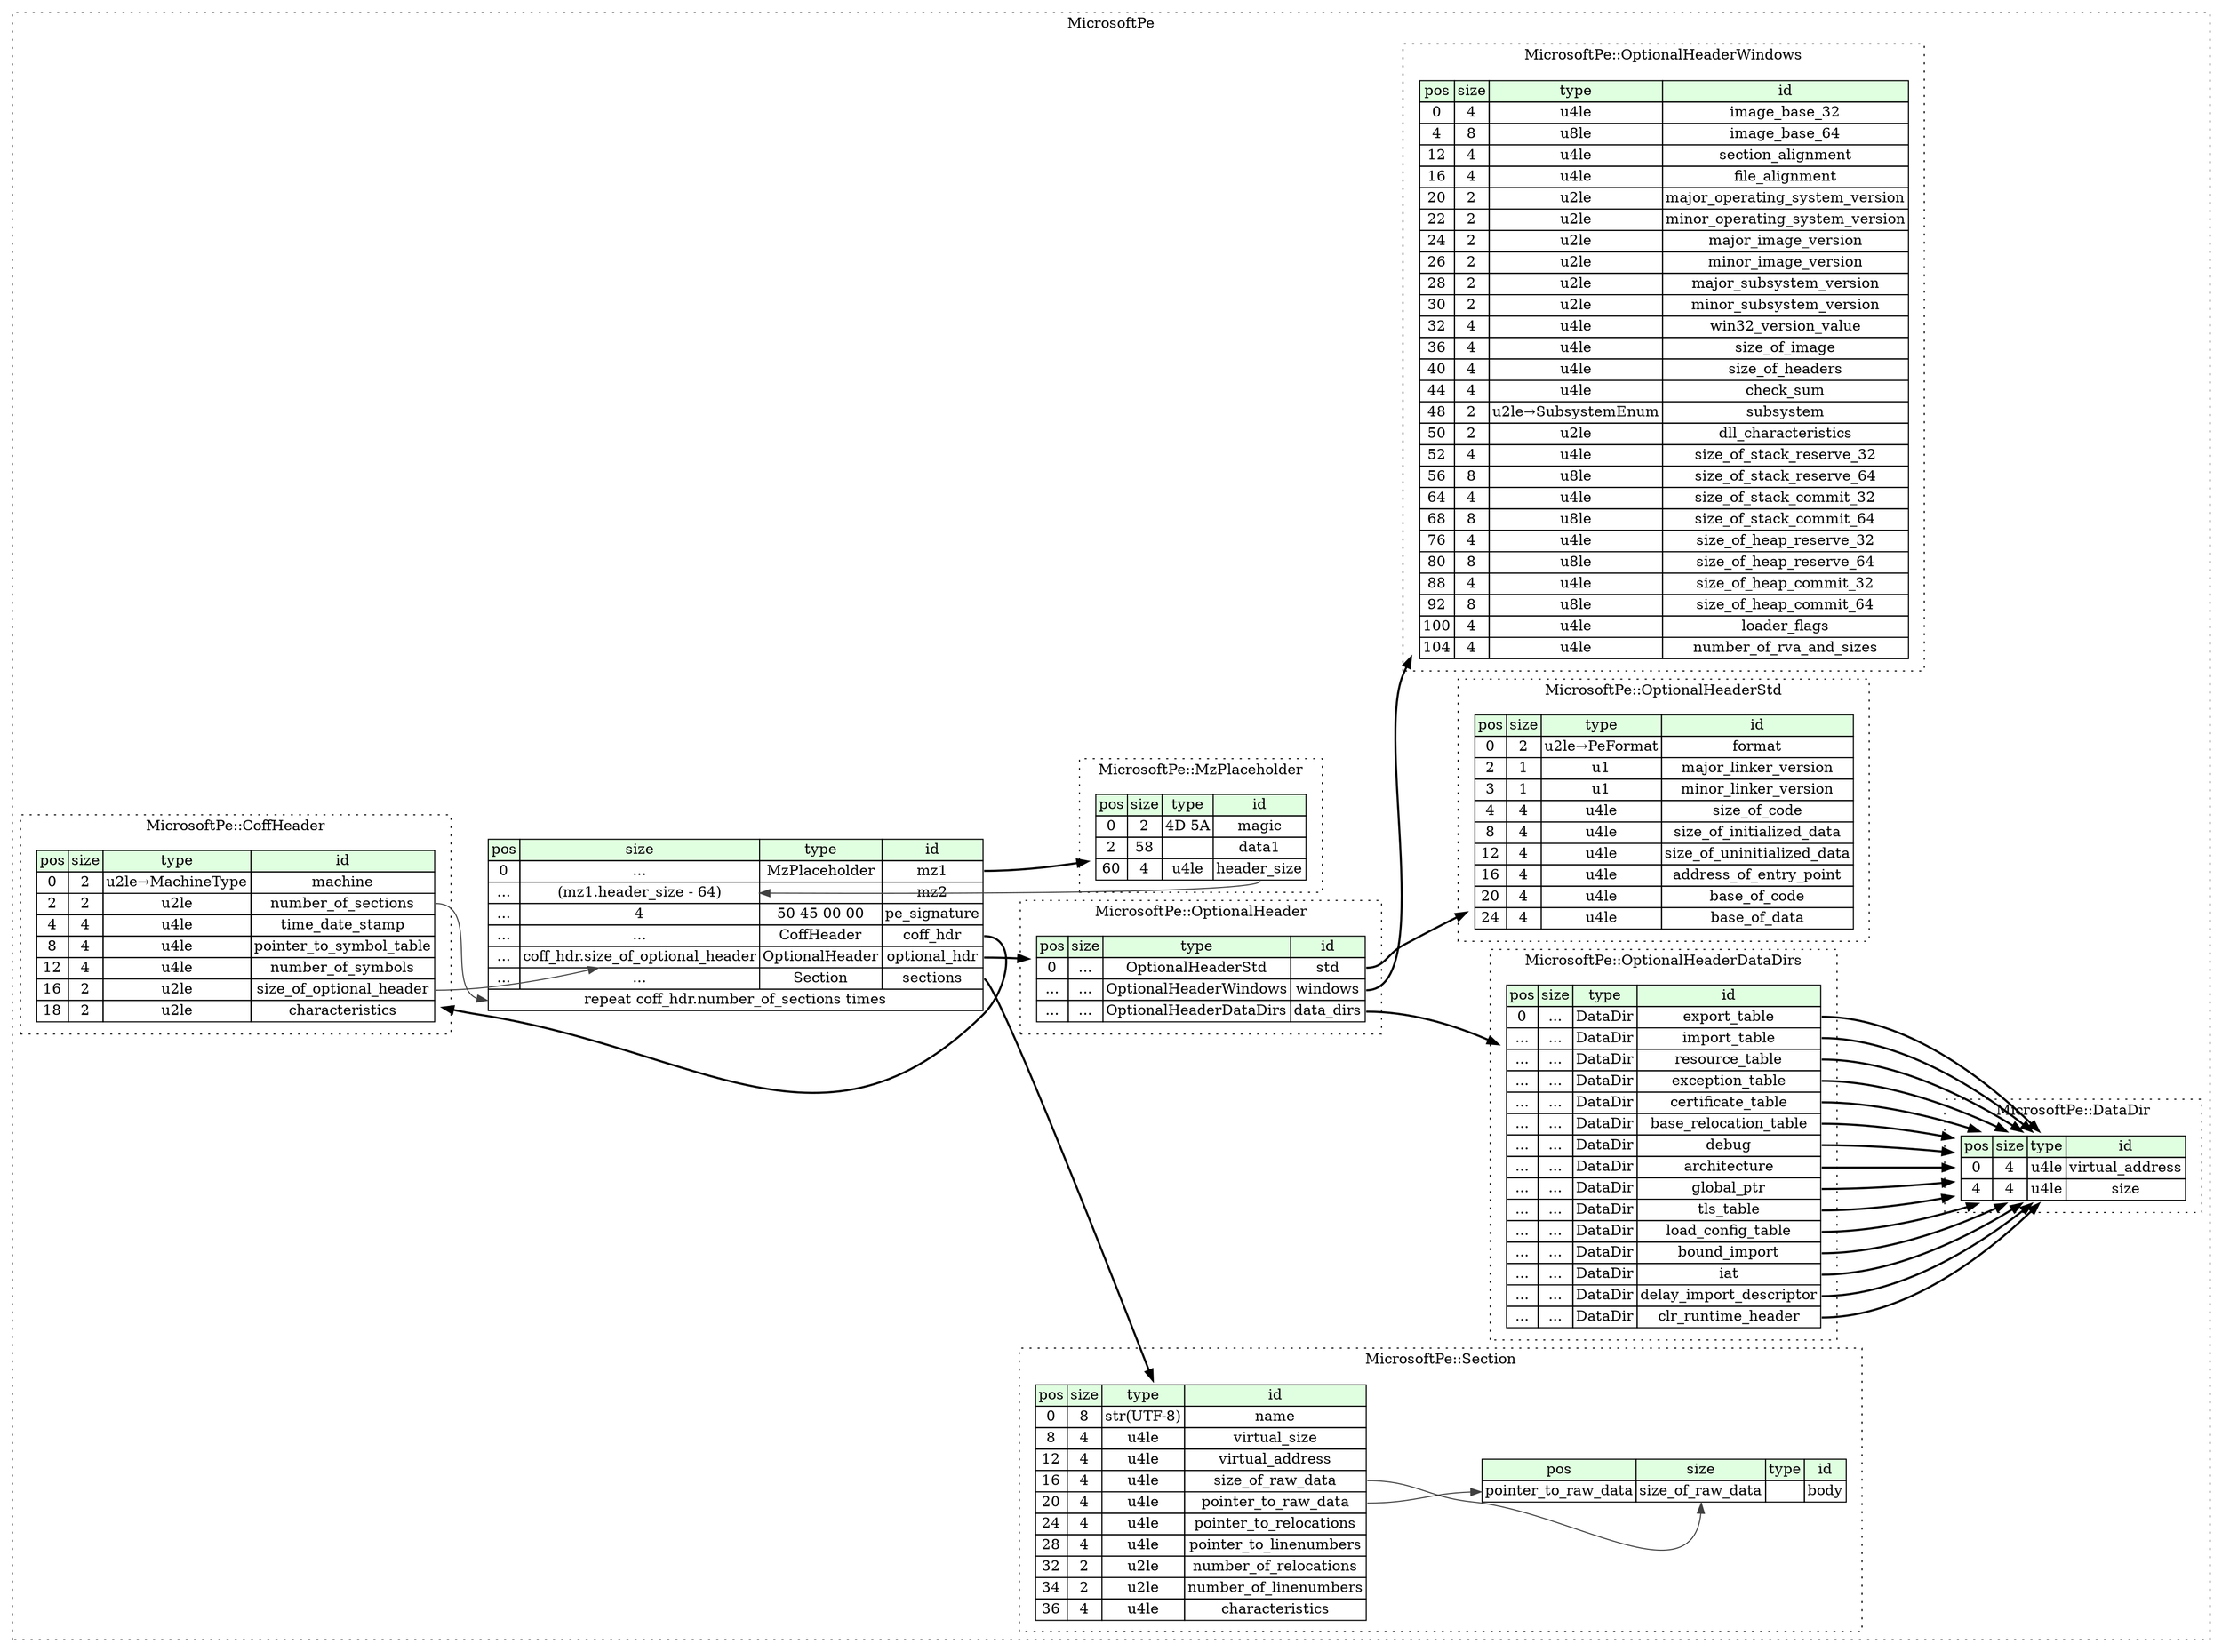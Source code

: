 digraph {
	rankdir=LR;
	node [shape=plaintext];
	subgraph cluster__microsoft_pe {
		label="MicrosoftPe";
		graph[style=dotted];

		microsoft_pe__seq [label=<<TABLE BORDER="0" CELLBORDER="1" CELLSPACING="0">
			<TR><TD BGCOLOR="#E0FFE0">pos</TD><TD BGCOLOR="#E0FFE0">size</TD><TD BGCOLOR="#E0FFE0">type</TD><TD BGCOLOR="#E0FFE0">id</TD></TR>
			<TR><TD PORT="mz1_pos">0</TD><TD PORT="mz1_size">...</TD><TD>MzPlaceholder</TD><TD PORT="mz1_type">mz1</TD></TR>
			<TR><TD PORT="mz2_pos">...</TD><TD PORT="mz2_size">(mz1.header_size - 64)</TD><TD></TD><TD PORT="mz2_type">mz2</TD></TR>
			<TR><TD PORT="pe_signature_pos">...</TD><TD PORT="pe_signature_size">4</TD><TD>50 45 00 00</TD><TD PORT="pe_signature_type">pe_signature</TD></TR>
			<TR><TD PORT="coff_hdr_pos">...</TD><TD PORT="coff_hdr_size">...</TD><TD>CoffHeader</TD><TD PORT="coff_hdr_type">coff_hdr</TD></TR>
			<TR><TD PORT="optional_hdr_pos">...</TD><TD PORT="optional_hdr_size">coff_hdr.size_of_optional_header</TD><TD>OptionalHeader</TD><TD PORT="optional_hdr_type">optional_hdr</TD></TR>
			<TR><TD PORT="sections_pos">...</TD><TD PORT="sections_size">...</TD><TD>Section</TD><TD PORT="sections_type">sections</TD></TR>
			<TR><TD COLSPAN="4" PORT="sections__repeat">repeat coff_hdr.number_of_sections times</TD></TR>
		</TABLE>>];
		subgraph cluster__optional_header_windows {
			label="MicrosoftPe::OptionalHeaderWindows";
			graph[style=dotted];

			optional_header_windows__seq [label=<<TABLE BORDER="0" CELLBORDER="1" CELLSPACING="0">
				<TR><TD BGCOLOR="#E0FFE0">pos</TD><TD BGCOLOR="#E0FFE0">size</TD><TD BGCOLOR="#E0FFE0">type</TD><TD BGCOLOR="#E0FFE0">id</TD></TR>
				<TR><TD PORT="image_base_32_pos">0</TD><TD PORT="image_base_32_size">4</TD><TD>u4le</TD><TD PORT="image_base_32_type">image_base_32</TD></TR>
				<TR><TD PORT="image_base_64_pos">4</TD><TD PORT="image_base_64_size">8</TD><TD>u8le</TD><TD PORT="image_base_64_type">image_base_64</TD></TR>
				<TR><TD PORT="section_alignment_pos">12</TD><TD PORT="section_alignment_size">4</TD><TD>u4le</TD><TD PORT="section_alignment_type">section_alignment</TD></TR>
				<TR><TD PORT="file_alignment_pos">16</TD><TD PORT="file_alignment_size">4</TD><TD>u4le</TD><TD PORT="file_alignment_type">file_alignment</TD></TR>
				<TR><TD PORT="major_operating_system_version_pos">20</TD><TD PORT="major_operating_system_version_size">2</TD><TD>u2le</TD><TD PORT="major_operating_system_version_type">major_operating_system_version</TD></TR>
				<TR><TD PORT="minor_operating_system_version_pos">22</TD><TD PORT="minor_operating_system_version_size">2</TD><TD>u2le</TD><TD PORT="minor_operating_system_version_type">minor_operating_system_version</TD></TR>
				<TR><TD PORT="major_image_version_pos">24</TD><TD PORT="major_image_version_size">2</TD><TD>u2le</TD><TD PORT="major_image_version_type">major_image_version</TD></TR>
				<TR><TD PORT="minor_image_version_pos">26</TD><TD PORT="minor_image_version_size">2</TD><TD>u2le</TD><TD PORT="minor_image_version_type">minor_image_version</TD></TR>
				<TR><TD PORT="major_subsystem_version_pos">28</TD><TD PORT="major_subsystem_version_size">2</TD><TD>u2le</TD><TD PORT="major_subsystem_version_type">major_subsystem_version</TD></TR>
				<TR><TD PORT="minor_subsystem_version_pos">30</TD><TD PORT="minor_subsystem_version_size">2</TD><TD>u2le</TD><TD PORT="minor_subsystem_version_type">minor_subsystem_version</TD></TR>
				<TR><TD PORT="win32_version_value_pos">32</TD><TD PORT="win32_version_value_size">4</TD><TD>u4le</TD><TD PORT="win32_version_value_type">win32_version_value</TD></TR>
				<TR><TD PORT="size_of_image_pos">36</TD><TD PORT="size_of_image_size">4</TD><TD>u4le</TD><TD PORT="size_of_image_type">size_of_image</TD></TR>
				<TR><TD PORT="size_of_headers_pos">40</TD><TD PORT="size_of_headers_size">4</TD><TD>u4le</TD><TD PORT="size_of_headers_type">size_of_headers</TD></TR>
				<TR><TD PORT="check_sum_pos">44</TD><TD PORT="check_sum_size">4</TD><TD>u4le</TD><TD PORT="check_sum_type">check_sum</TD></TR>
				<TR><TD PORT="subsystem_pos">48</TD><TD PORT="subsystem_size">2</TD><TD>u2le→SubsystemEnum</TD><TD PORT="subsystem_type">subsystem</TD></TR>
				<TR><TD PORT="dll_characteristics_pos">50</TD><TD PORT="dll_characteristics_size">2</TD><TD>u2le</TD><TD PORT="dll_characteristics_type">dll_characteristics</TD></TR>
				<TR><TD PORT="size_of_stack_reserve_32_pos">52</TD><TD PORT="size_of_stack_reserve_32_size">4</TD><TD>u4le</TD><TD PORT="size_of_stack_reserve_32_type">size_of_stack_reserve_32</TD></TR>
				<TR><TD PORT="size_of_stack_reserve_64_pos">56</TD><TD PORT="size_of_stack_reserve_64_size">8</TD><TD>u8le</TD><TD PORT="size_of_stack_reserve_64_type">size_of_stack_reserve_64</TD></TR>
				<TR><TD PORT="size_of_stack_commit_32_pos">64</TD><TD PORT="size_of_stack_commit_32_size">4</TD><TD>u4le</TD><TD PORT="size_of_stack_commit_32_type">size_of_stack_commit_32</TD></TR>
				<TR><TD PORT="size_of_stack_commit_64_pos">68</TD><TD PORT="size_of_stack_commit_64_size">8</TD><TD>u8le</TD><TD PORT="size_of_stack_commit_64_type">size_of_stack_commit_64</TD></TR>
				<TR><TD PORT="size_of_heap_reserve_32_pos">76</TD><TD PORT="size_of_heap_reserve_32_size">4</TD><TD>u4le</TD><TD PORT="size_of_heap_reserve_32_type">size_of_heap_reserve_32</TD></TR>
				<TR><TD PORT="size_of_heap_reserve_64_pos">80</TD><TD PORT="size_of_heap_reserve_64_size">8</TD><TD>u8le</TD><TD PORT="size_of_heap_reserve_64_type">size_of_heap_reserve_64</TD></TR>
				<TR><TD PORT="size_of_heap_commit_32_pos">88</TD><TD PORT="size_of_heap_commit_32_size">4</TD><TD>u4le</TD><TD PORT="size_of_heap_commit_32_type">size_of_heap_commit_32</TD></TR>
				<TR><TD PORT="size_of_heap_commit_64_pos">92</TD><TD PORT="size_of_heap_commit_64_size">8</TD><TD>u8le</TD><TD PORT="size_of_heap_commit_64_type">size_of_heap_commit_64</TD></TR>
				<TR><TD PORT="loader_flags_pos">100</TD><TD PORT="loader_flags_size">4</TD><TD>u4le</TD><TD PORT="loader_flags_type">loader_flags</TD></TR>
				<TR><TD PORT="number_of_rva_and_sizes_pos">104</TD><TD PORT="number_of_rva_and_sizes_size">4</TD><TD>u4le</TD><TD PORT="number_of_rva_and_sizes_type">number_of_rva_and_sizes</TD></TR>
			</TABLE>>];
		}
		subgraph cluster__optional_header_data_dirs {
			label="MicrosoftPe::OptionalHeaderDataDirs";
			graph[style=dotted];

			optional_header_data_dirs__seq [label=<<TABLE BORDER="0" CELLBORDER="1" CELLSPACING="0">
				<TR><TD BGCOLOR="#E0FFE0">pos</TD><TD BGCOLOR="#E0FFE0">size</TD><TD BGCOLOR="#E0FFE0">type</TD><TD BGCOLOR="#E0FFE0">id</TD></TR>
				<TR><TD PORT="export_table_pos">0</TD><TD PORT="export_table_size">...</TD><TD>DataDir</TD><TD PORT="export_table_type">export_table</TD></TR>
				<TR><TD PORT="import_table_pos">...</TD><TD PORT="import_table_size">...</TD><TD>DataDir</TD><TD PORT="import_table_type">import_table</TD></TR>
				<TR><TD PORT="resource_table_pos">...</TD><TD PORT="resource_table_size">...</TD><TD>DataDir</TD><TD PORT="resource_table_type">resource_table</TD></TR>
				<TR><TD PORT="exception_table_pos">...</TD><TD PORT="exception_table_size">...</TD><TD>DataDir</TD><TD PORT="exception_table_type">exception_table</TD></TR>
				<TR><TD PORT="certificate_table_pos">...</TD><TD PORT="certificate_table_size">...</TD><TD>DataDir</TD><TD PORT="certificate_table_type">certificate_table</TD></TR>
				<TR><TD PORT="base_relocation_table_pos">...</TD><TD PORT="base_relocation_table_size">...</TD><TD>DataDir</TD><TD PORT="base_relocation_table_type">base_relocation_table</TD></TR>
				<TR><TD PORT="debug_pos">...</TD><TD PORT="debug_size">...</TD><TD>DataDir</TD><TD PORT="debug_type">debug</TD></TR>
				<TR><TD PORT="architecture_pos">...</TD><TD PORT="architecture_size">...</TD><TD>DataDir</TD><TD PORT="architecture_type">architecture</TD></TR>
				<TR><TD PORT="global_ptr_pos">...</TD><TD PORT="global_ptr_size">...</TD><TD>DataDir</TD><TD PORT="global_ptr_type">global_ptr</TD></TR>
				<TR><TD PORT="tls_table_pos">...</TD><TD PORT="tls_table_size">...</TD><TD>DataDir</TD><TD PORT="tls_table_type">tls_table</TD></TR>
				<TR><TD PORT="load_config_table_pos">...</TD><TD PORT="load_config_table_size">...</TD><TD>DataDir</TD><TD PORT="load_config_table_type">load_config_table</TD></TR>
				<TR><TD PORT="bound_import_pos">...</TD><TD PORT="bound_import_size">...</TD><TD>DataDir</TD><TD PORT="bound_import_type">bound_import</TD></TR>
				<TR><TD PORT="iat_pos">...</TD><TD PORT="iat_size">...</TD><TD>DataDir</TD><TD PORT="iat_type">iat</TD></TR>
				<TR><TD PORT="delay_import_descriptor_pos">...</TD><TD PORT="delay_import_descriptor_size">...</TD><TD>DataDir</TD><TD PORT="delay_import_descriptor_type">delay_import_descriptor</TD></TR>
				<TR><TD PORT="clr_runtime_header_pos">...</TD><TD PORT="clr_runtime_header_size">...</TD><TD>DataDir</TD><TD PORT="clr_runtime_header_type">clr_runtime_header</TD></TR>
			</TABLE>>];
		}
		subgraph cluster__data_dir {
			label="MicrosoftPe::DataDir";
			graph[style=dotted];

			data_dir__seq [label=<<TABLE BORDER="0" CELLBORDER="1" CELLSPACING="0">
				<TR><TD BGCOLOR="#E0FFE0">pos</TD><TD BGCOLOR="#E0FFE0">size</TD><TD BGCOLOR="#E0FFE0">type</TD><TD BGCOLOR="#E0FFE0">id</TD></TR>
				<TR><TD PORT="virtual_address_pos">0</TD><TD PORT="virtual_address_size">4</TD><TD>u4le</TD><TD PORT="virtual_address_type">virtual_address</TD></TR>
				<TR><TD PORT="size_pos">4</TD><TD PORT="size_size">4</TD><TD>u4le</TD><TD PORT="size_type">size</TD></TR>
			</TABLE>>];
		}
		subgraph cluster__optional_header {
			label="MicrosoftPe::OptionalHeader";
			graph[style=dotted];

			optional_header__seq [label=<<TABLE BORDER="0" CELLBORDER="1" CELLSPACING="0">
				<TR><TD BGCOLOR="#E0FFE0">pos</TD><TD BGCOLOR="#E0FFE0">size</TD><TD BGCOLOR="#E0FFE0">type</TD><TD BGCOLOR="#E0FFE0">id</TD></TR>
				<TR><TD PORT="std_pos">0</TD><TD PORT="std_size">...</TD><TD>OptionalHeaderStd</TD><TD PORT="std_type">std</TD></TR>
				<TR><TD PORT="windows_pos">...</TD><TD PORT="windows_size">...</TD><TD>OptionalHeaderWindows</TD><TD PORT="windows_type">windows</TD></TR>
				<TR><TD PORT="data_dirs_pos">...</TD><TD PORT="data_dirs_size">...</TD><TD>OptionalHeaderDataDirs</TD><TD PORT="data_dirs_type">data_dirs</TD></TR>
			</TABLE>>];
		}
		subgraph cluster__section {
			label="MicrosoftPe::Section";
			graph[style=dotted];

			section__seq [label=<<TABLE BORDER="0" CELLBORDER="1" CELLSPACING="0">
				<TR><TD BGCOLOR="#E0FFE0">pos</TD><TD BGCOLOR="#E0FFE0">size</TD><TD BGCOLOR="#E0FFE0">type</TD><TD BGCOLOR="#E0FFE0">id</TD></TR>
				<TR><TD PORT="name_pos">0</TD><TD PORT="name_size">8</TD><TD>str(UTF-8)</TD><TD PORT="name_type">name</TD></TR>
				<TR><TD PORT="virtual_size_pos">8</TD><TD PORT="virtual_size_size">4</TD><TD>u4le</TD><TD PORT="virtual_size_type">virtual_size</TD></TR>
				<TR><TD PORT="virtual_address_pos">12</TD><TD PORT="virtual_address_size">4</TD><TD>u4le</TD><TD PORT="virtual_address_type">virtual_address</TD></TR>
				<TR><TD PORT="size_of_raw_data_pos">16</TD><TD PORT="size_of_raw_data_size">4</TD><TD>u4le</TD><TD PORT="size_of_raw_data_type">size_of_raw_data</TD></TR>
				<TR><TD PORT="pointer_to_raw_data_pos">20</TD><TD PORT="pointer_to_raw_data_size">4</TD><TD>u4le</TD><TD PORT="pointer_to_raw_data_type">pointer_to_raw_data</TD></TR>
				<TR><TD PORT="pointer_to_relocations_pos">24</TD><TD PORT="pointer_to_relocations_size">4</TD><TD>u4le</TD><TD PORT="pointer_to_relocations_type">pointer_to_relocations</TD></TR>
				<TR><TD PORT="pointer_to_linenumbers_pos">28</TD><TD PORT="pointer_to_linenumbers_size">4</TD><TD>u4le</TD><TD PORT="pointer_to_linenumbers_type">pointer_to_linenumbers</TD></TR>
				<TR><TD PORT="number_of_relocations_pos">32</TD><TD PORT="number_of_relocations_size">2</TD><TD>u2le</TD><TD PORT="number_of_relocations_type">number_of_relocations</TD></TR>
				<TR><TD PORT="number_of_linenumbers_pos">34</TD><TD PORT="number_of_linenumbers_size">2</TD><TD>u2le</TD><TD PORT="number_of_linenumbers_type">number_of_linenumbers</TD></TR>
				<TR><TD PORT="characteristics_pos">36</TD><TD PORT="characteristics_size">4</TD><TD>u4le</TD><TD PORT="characteristics_type">characteristics</TD></TR>
			</TABLE>>];
			section__inst__body [label=<<TABLE BORDER="0" CELLBORDER="1" CELLSPACING="0">
				<TR><TD BGCOLOR="#E0FFE0">pos</TD><TD BGCOLOR="#E0FFE0">size</TD><TD BGCOLOR="#E0FFE0">type</TD><TD BGCOLOR="#E0FFE0">id</TD></TR>
				<TR><TD PORT="body_pos">pointer_to_raw_data</TD><TD PORT="body_size">size_of_raw_data</TD><TD></TD><TD PORT="body_type">body</TD></TR>
			</TABLE>>];
		}
		subgraph cluster__mz_placeholder {
			label="MicrosoftPe::MzPlaceholder";
			graph[style=dotted];

			mz_placeholder__seq [label=<<TABLE BORDER="0" CELLBORDER="1" CELLSPACING="0">
				<TR><TD BGCOLOR="#E0FFE0">pos</TD><TD BGCOLOR="#E0FFE0">size</TD><TD BGCOLOR="#E0FFE0">type</TD><TD BGCOLOR="#E0FFE0">id</TD></TR>
				<TR><TD PORT="magic_pos">0</TD><TD PORT="magic_size">2</TD><TD>4D 5A</TD><TD PORT="magic_type">magic</TD></TR>
				<TR><TD PORT="data1_pos">2</TD><TD PORT="data1_size">58</TD><TD></TD><TD PORT="data1_type">data1</TD></TR>
				<TR><TD PORT="header_size_pos">60</TD><TD PORT="header_size_size">4</TD><TD>u4le</TD><TD PORT="header_size_type">header_size</TD></TR>
			</TABLE>>];
		}
		subgraph cluster__optional_header_std {
			label="MicrosoftPe::OptionalHeaderStd";
			graph[style=dotted];

			optional_header_std__seq [label=<<TABLE BORDER="0" CELLBORDER="1" CELLSPACING="0">
				<TR><TD BGCOLOR="#E0FFE0">pos</TD><TD BGCOLOR="#E0FFE0">size</TD><TD BGCOLOR="#E0FFE0">type</TD><TD BGCOLOR="#E0FFE0">id</TD></TR>
				<TR><TD PORT="format_pos">0</TD><TD PORT="format_size">2</TD><TD>u2le→PeFormat</TD><TD PORT="format_type">format</TD></TR>
				<TR><TD PORT="major_linker_version_pos">2</TD><TD PORT="major_linker_version_size">1</TD><TD>u1</TD><TD PORT="major_linker_version_type">major_linker_version</TD></TR>
				<TR><TD PORT="minor_linker_version_pos">3</TD><TD PORT="minor_linker_version_size">1</TD><TD>u1</TD><TD PORT="minor_linker_version_type">minor_linker_version</TD></TR>
				<TR><TD PORT="size_of_code_pos">4</TD><TD PORT="size_of_code_size">4</TD><TD>u4le</TD><TD PORT="size_of_code_type">size_of_code</TD></TR>
				<TR><TD PORT="size_of_initialized_data_pos">8</TD><TD PORT="size_of_initialized_data_size">4</TD><TD>u4le</TD><TD PORT="size_of_initialized_data_type">size_of_initialized_data</TD></TR>
				<TR><TD PORT="size_of_uninitialized_data_pos">12</TD><TD PORT="size_of_uninitialized_data_size">4</TD><TD>u4le</TD><TD PORT="size_of_uninitialized_data_type">size_of_uninitialized_data</TD></TR>
				<TR><TD PORT="address_of_entry_point_pos">16</TD><TD PORT="address_of_entry_point_size">4</TD><TD>u4le</TD><TD PORT="address_of_entry_point_type">address_of_entry_point</TD></TR>
				<TR><TD PORT="base_of_code_pos">20</TD><TD PORT="base_of_code_size">4</TD><TD>u4le</TD><TD PORT="base_of_code_type">base_of_code</TD></TR>
				<TR><TD PORT="base_of_data_pos">24</TD><TD PORT="base_of_data_size">4</TD><TD>u4le</TD><TD PORT="base_of_data_type">base_of_data</TD></TR>
			</TABLE>>];
		}
		subgraph cluster__coff_header {
			label="MicrosoftPe::CoffHeader";
			graph[style=dotted];

			coff_header__seq [label=<<TABLE BORDER="0" CELLBORDER="1" CELLSPACING="0">
				<TR><TD BGCOLOR="#E0FFE0">pos</TD><TD BGCOLOR="#E0FFE0">size</TD><TD BGCOLOR="#E0FFE0">type</TD><TD BGCOLOR="#E0FFE0">id</TD></TR>
				<TR><TD PORT="machine_pos">0</TD><TD PORT="machine_size">2</TD><TD>u2le→MachineType</TD><TD PORT="machine_type">machine</TD></TR>
				<TR><TD PORT="number_of_sections_pos">2</TD><TD PORT="number_of_sections_size">2</TD><TD>u2le</TD><TD PORT="number_of_sections_type">number_of_sections</TD></TR>
				<TR><TD PORT="time_date_stamp_pos">4</TD><TD PORT="time_date_stamp_size">4</TD><TD>u4le</TD><TD PORT="time_date_stamp_type">time_date_stamp</TD></TR>
				<TR><TD PORT="pointer_to_symbol_table_pos">8</TD><TD PORT="pointer_to_symbol_table_size">4</TD><TD>u4le</TD><TD PORT="pointer_to_symbol_table_type">pointer_to_symbol_table</TD></TR>
				<TR><TD PORT="number_of_symbols_pos">12</TD><TD PORT="number_of_symbols_size">4</TD><TD>u4le</TD><TD PORT="number_of_symbols_type">number_of_symbols</TD></TR>
				<TR><TD PORT="size_of_optional_header_pos">16</TD><TD PORT="size_of_optional_header_size">2</TD><TD>u2le</TD><TD PORT="size_of_optional_header_type">size_of_optional_header</TD></TR>
				<TR><TD PORT="characteristics_pos">18</TD><TD PORT="characteristics_size">2</TD><TD>u2le</TD><TD PORT="characteristics_type">characteristics</TD></TR>
			</TABLE>>];
		}
	}
	microsoft_pe__seq:mz1_type -> mz_placeholder__seq [style=bold];
	mz_placeholder__seq:header_size_type -> microsoft_pe__seq:mz2_size [color="#404040"];
	microsoft_pe__seq:coff_hdr_type -> coff_header__seq [style=bold];
	coff_header__seq:size_of_optional_header_type -> microsoft_pe__seq:optional_hdr_size [color="#404040"];
	microsoft_pe__seq:optional_hdr_type -> optional_header__seq [style=bold];
	microsoft_pe__seq:sections_type -> section__seq [style=bold];
	coff_header__seq:number_of_sections_type -> microsoft_pe__seq:sections__repeat [color="#404040"];
	optional_header_data_dirs__seq:export_table_type -> data_dir__seq [style=bold];
	optional_header_data_dirs__seq:import_table_type -> data_dir__seq [style=bold];
	optional_header_data_dirs__seq:resource_table_type -> data_dir__seq [style=bold];
	optional_header_data_dirs__seq:exception_table_type -> data_dir__seq [style=bold];
	optional_header_data_dirs__seq:certificate_table_type -> data_dir__seq [style=bold];
	optional_header_data_dirs__seq:base_relocation_table_type -> data_dir__seq [style=bold];
	optional_header_data_dirs__seq:debug_type -> data_dir__seq [style=bold];
	optional_header_data_dirs__seq:architecture_type -> data_dir__seq [style=bold];
	optional_header_data_dirs__seq:global_ptr_type -> data_dir__seq [style=bold];
	optional_header_data_dirs__seq:tls_table_type -> data_dir__seq [style=bold];
	optional_header_data_dirs__seq:load_config_table_type -> data_dir__seq [style=bold];
	optional_header_data_dirs__seq:bound_import_type -> data_dir__seq [style=bold];
	optional_header_data_dirs__seq:iat_type -> data_dir__seq [style=bold];
	optional_header_data_dirs__seq:delay_import_descriptor_type -> data_dir__seq [style=bold];
	optional_header_data_dirs__seq:clr_runtime_header_type -> data_dir__seq [style=bold];
	optional_header__seq:std_type -> optional_header_std__seq [style=bold];
	optional_header__seq:windows_type -> optional_header_windows__seq [style=bold];
	optional_header__seq:data_dirs_type -> optional_header_data_dirs__seq [style=bold];
	section__seq:pointer_to_raw_data_type -> section__inst__body:body_pos [color="#404040"];
	section__seq:size_of_raw_data_type -> section__inst__body:body_size [color="#404040"];
}
